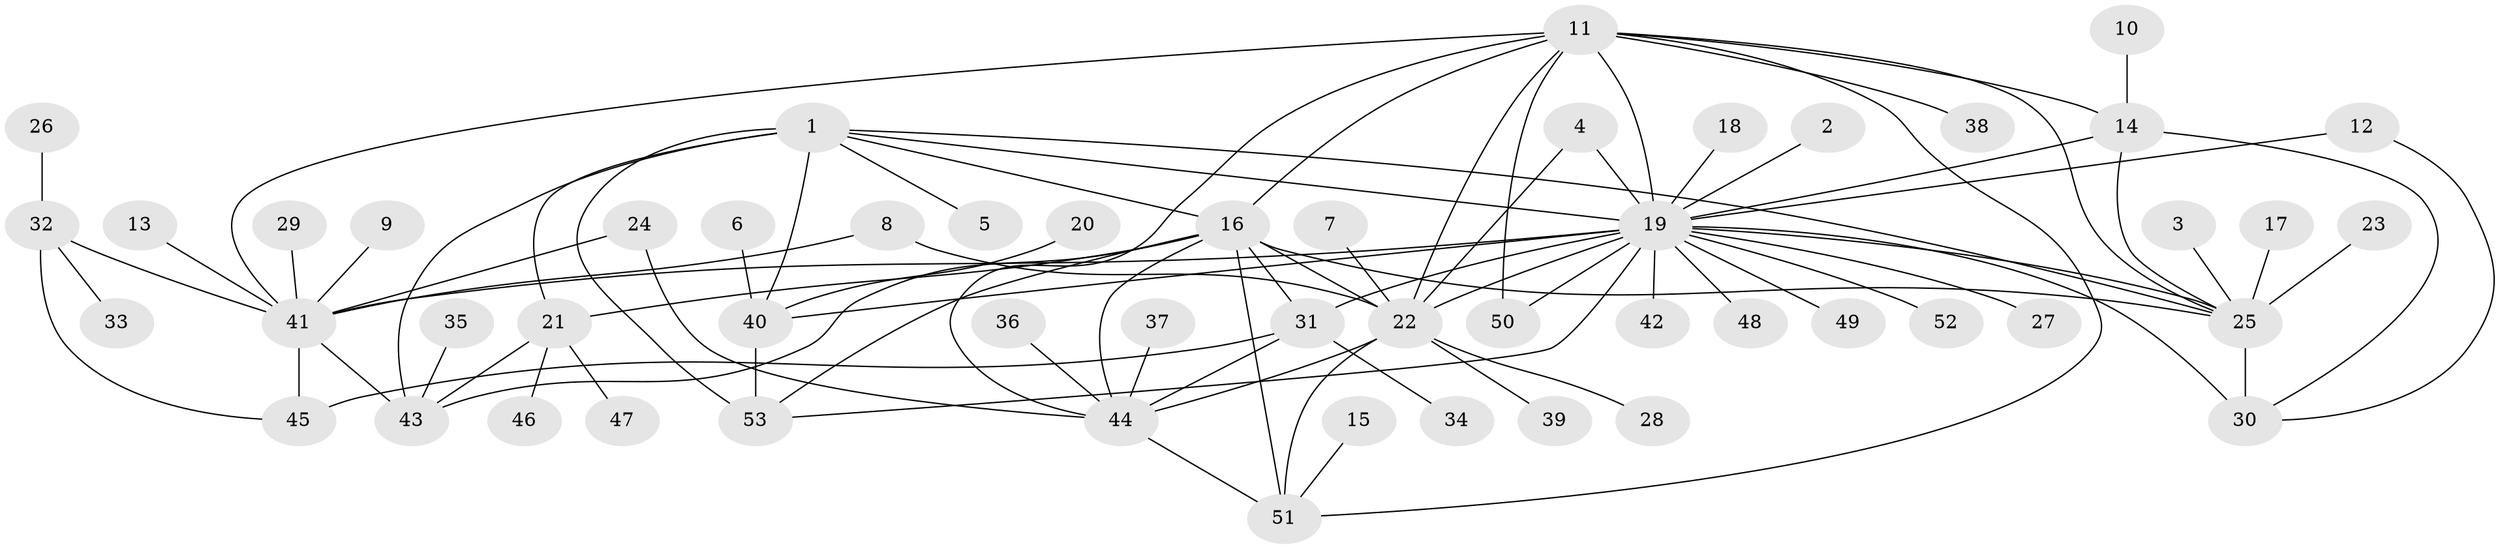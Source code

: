 // original degree distribution, {6: 0.0392156862745098, 8: 0.0392156862745098, 9: 0.029411764705882353, 4: 0.0196078431372549, 5: 0.0196078431372549, 7: 0.058823529411764705, 17: 0.00980392156862745, 11: 0.0196078431372549, 10: 0.0196078431372549, 1: 0.5490196078431373, 2: 0.17647058823529413, 3: 0.0196078431372549}
// Generated by graph-tools (version 1.1) at 2025/50/03/09/25 03:50:33]
// undirected, 53 vertices, 85 edges
graph export_dot {
graph [start="1"]
  node [color=gray90,style=filled];
  1;
  2;
  3;
  4;
  5;
  6;
  7;
  8;
  9;
  10;
  11;
  12;
  13;
  14;
  15;
  16;
  17;
  18;
  19;
  20;
  21;
  22;
  23;
  24;
  25;
  26;
  27;
  28;
  29;
  30;
  31;
  32;
  33;
  34;
  35;
  36;
  37;
  38;
  39;
  40;
  41;
  42;
  43;
  44;
  45;
  46;
  47;
  48;
  49;
  50;
  51;
  52;
  53;
  1 -- 5 [weight=1.0];
  1 -- 16 [weight=2.0];
  1 -- 19 [weight=1.0];
  1 -- 21 [weight=2.0];
  1 -- 25 [weight=1.0];
  1 -- 40 [weight=2.0];
  1 -- 43 [weight=2.0];
  1 -- 53 [weight=1.0];
  2 -- 19 [weight=1.0];
  3 -- 25 [weight=1.0];
  4 -- 19 [weight=1.0];
  4 -- 22 [weight=1.0];
  6 -- 40 [weight=1.0];
  7 -- 22 [weight=1.0];
  8 -- 22 [weight=1.0];
  8 -- 41 [weight=1.0];
  9 -- 41 [weight=1.0];
  10 -- 14 [weight=1.0];
  11 -- 14 [weight=1.0];
  11 -- 16 [weight=1.0];
  11 -- 19 [weight=1.0];
  11 -- 22 [weight=1.0];
  11 -- 25 [weight=1.0];
  11 -- 38 [weight=1.0];
  11 -- 41 [weight=1.0];
  11 -- 44 [weight=1.0];
  11 -- 50 [weight=1.0];
  11 -- 51 [weight=1.0];
  12 -- 19 [weight=1.0];
  12 -- 30 [weight=1.0];
  13 -- 41 [weight=1.0];
  14 -- 19 [weight=1.0];
  14 -- 25 [weight=2.0];
  14 -- 30 [weight=1.0];
  15 -- 51 [weight=1.0];
  16 -- 21 [weight=1.0];
  16 -- 22 [weight=1.0];
  16 -- 25 [weight=1.0];
  16 -- 31 [weight=1.0];
  16 -- 43 [weight=1.0];
  16 -- 44 [weight=1.0];
  16 -- 51 [weight=1.0];
  16 -- 53 [weight=1.0];
  17 -- 25 [weight=1.0];
  18 -- 19 [weight=1.0];
  19 -- 22 [weight=1.0];
  19 -- 25 [weight=2.0];
  19 -- 27 [weight=1.0];
  19 -- 30 [weight=1.0];
  19 -- 31 [weight=1.0];
  19 -- 40 [weight=2.0];
  19 -- 41 [weight=2.0];
  19 -- 42 [weight=1.0];
  19 -- 48 [weight=1.0];
  19 -- 49 [weight=1.0];
  19 -- 50 [weight=1.0];
  19 -- 52 [weight=1.0];
  19 -- 53 [weight=1.0];
  20 -- 40 [weight=1.0];
  21 -- 43 [weight=1.0];
  21 -- 46 [weight=1.0];
  21 -- 47 [weight=1.0];
  22 -- 28 [weight=1.0];
  22 -- 39 [weight=1.0];
  22 -- 44 [weight=1.0];
  22 -- 51 [weight=1.0];
  23 -- 25 [weight=1.0];
  24 -- 41 [weight=1.0];
  24 -- 44 [weight=1.0];
  25 -- 30 [weight=2.0];
  26 -- 32 [weight=1.0];
  29 -- 41 [weight=1.0];
  31 -- 34 [weight=1.0];
  31 -- 44 [weight=1.0];
  31 -- 45 [weight=1.0];
  32 -- 33 [weight=1.0];
  32 -- 41 [weight=3.0];
  32 -- 45 [weight=1.0];
  35 -- 43 [weight=1.0];
  36 -- 44 [weight=1.0];
  37 -- 44 [weight=1.0];
  40 -- 53 [weight=2.0];
  41 -- 43 [weight=1.0];
  41 -- 45 [weight=3.0];
  44 -- 51 [weight=1.0];
}
